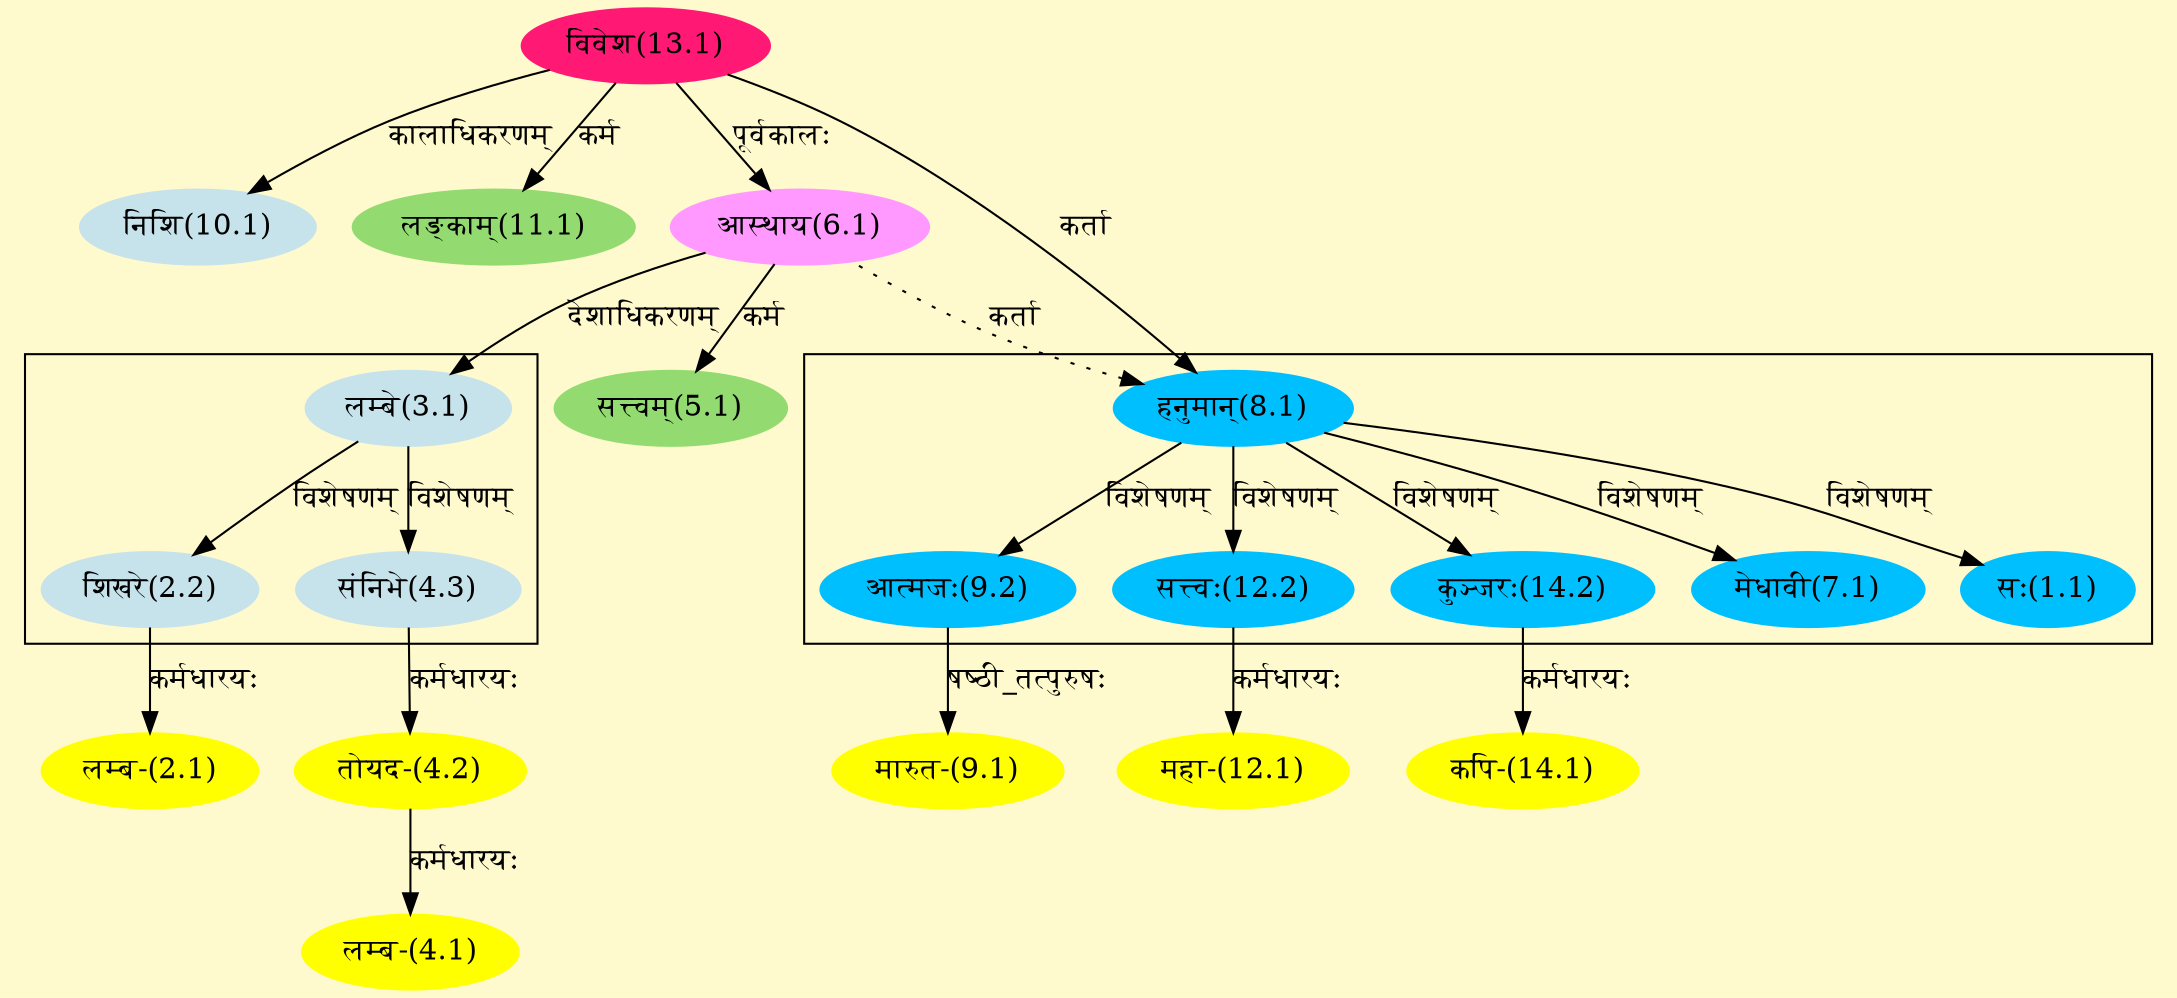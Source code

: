 digraph G{
rankdir=BT;
 compound=true;
 bgcolor="lemonchiffon1";

subgraph cluster_1{
Node1_1 [style=filled, color="#00BFFF" label = "सः(1.1)"]
Node8_1 [style=filled, color="#00BFFF" label = "हनुमान्(8.1)"]
Node7_1 [style=filled, color="#00BFFF" label = "मेधावी(7.1)"]
Node9_2 [style=filled, color="#00BFFF" label = "आत्मजः(9.2)"]
Node12_2 [style=filled, color="#00BFFF" label = "सत्त्वः(12.2)"]
Node14_2 [style=filled, color="#00BFFF" label = "कुञ्जरः(14.2)"]

}

subgraph cluster_2{
Node2_2 [style=filled, color="#C6E2EB" label = "शिखरे(2.2)"]
Node3_1 [style=filled, color="#C6E2EB" label = "लम्बे(3.1)"]
Node4_3 [style=filled, color="#C6E2EB" label = "संनिभे(4.3)"]

}
Node2_1 [style=filled, color="#FFFF00" label = "लम्ब-(2.1)"]
Node2_2 [style=filled, color="#C6E2EB" label = "शिखरे(2.2)"]
Node3_1 [style=filled, color="#C6E2EB" label = "लम्बे(3.1)"]
Node6_1 [style=filled, color="#FF99FF" label = "आस्थाय(6.1)"]
Node4_1 [style=filled, color="#FFFF00" label = "लम्ब-(4.1)"]
Node4_2 [style=filled, color="#FFFF00" label = "तोयद-(4.2)"]
Node4_3 [style=filled, color="#C6E2EB" label = "संनिभे(4.3)"]
Node5_1 [style=filled, color="#93DB70" label = "सत्त्वम्(5.1)"]
Node13_1 [style=filled, color="#FF1975" label = "विवेश(13.1)"]
Node8_1 [style=filled, color="#00BFFF" label = "हनुमान्(8.1)"]
Node9_1 [style=filled, color="#FFFF00" label = "मारुत-(9.1)"]
Node9_2 [style=filled, color="#00BFFF" label = "आत्मजः(9.2)"]
Node10_1 [style=filled, color="#C6E2EB" label = "निशि(10.1)"]
Node11_1 [style=filled, color="#93DB70" label = "लङ्काम्(11.1)"]
Node12_1 [style=filled, color="#FFFF00" label = "महा-(12.1)"]
Node12_2 [style=filled, color="#00BFFF" label = "सत्त्वः(12.2)"]
Node [style=filled, color="" label = "()"]
Node14_1 [style=filled, color="#FFFF00" label = "कपि-(14.1)"]
Node14_2 [style=filled, color="#00BFFF" label = "कुञ्जरः(14.2)"]
/* Start of Relations section */

Node1_1 -> Node8_1 [  label="विशेषणम्"  dir="back" ]
Node2_1 -> Node2_2 [  label="कर्मधारयः"  dir="back" ]
Node2_2 -> Node3_1 [  label="विशेषणम्"  dir="back" ]
Node3_1 -> Node6_1 [  label="देशाधिकरणम्"  dir="back" ]
Node4_1 -> Node4_2 [  label="कर्मधारयः"  dir="back" ]
Node4_2 -> Node4_3 [  label="कर्मधारयः"  dir="back" ]
Node4_3 -> Node3_1 [  label="विशेषणम्"  dir="back" ]
Node5_1 -> Node6_1 [  label="कर्म"  dir="back" ]
Node6_1 -> Node13_1 [  label="पूर्वकालः"  dir="back" ]
Node7_1 -> Node8_1 [  label="विशेषणम्"  dir="back" ]
Node8_1 -> Node13_1 [  label="कर्ता"  dir="back" ]
Node8_1 -> Node6_1 [ style=dotted label="कर्ता"  dir="back" ]
Node9_1 -> Node9_2 [  label="षष्ठी_तत्पुरुषः"  dir="back" ]
Node9_2 -> Node8_1 [  label="विशेषणम्"  dir="back" ]
Node10_1 -> Node13_1 [  label="कालाधिकरणम्"  dir="back" ]
Node11_1 -> Node13_1 [  label="कर्म"  dir="back" ]
Node12_1 -> Node12_2 [  label="कर्मधारयः"  dir="back" ]
Node12_2 -> Node8_1 [  label="विशेषणम्"  dir="back" ]
Node14_1 -> Node14_2 [  label="कर्मधारयः"  dir="back" ]
Node14_2 -> Node8_1 [  label="विशेषणम्"  dir="back" ]
}
